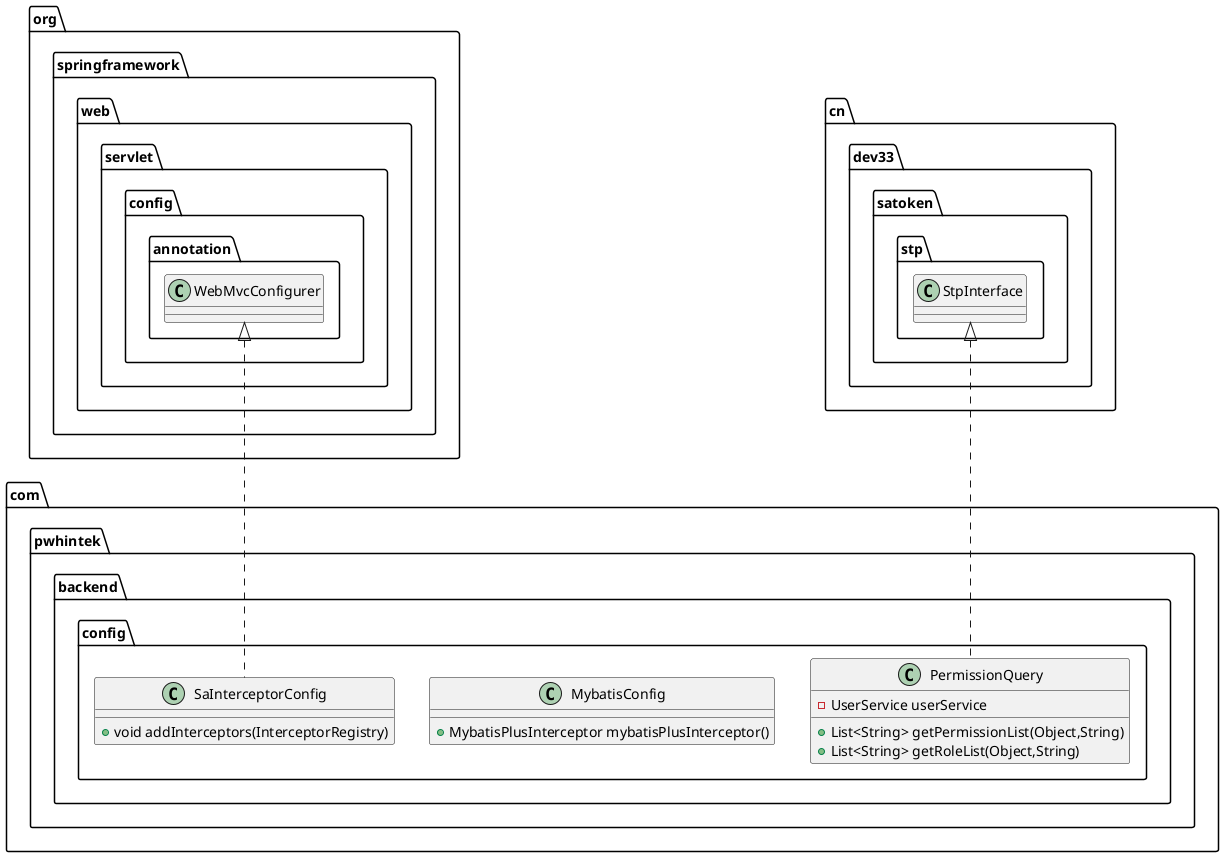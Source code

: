 @startuml
class com.pwhintek.backend.config.SaInterceptorConfig {
+ void addInterceptors(InterceptorRegistry)
}
class com.pwhintek.backend.config.MybatisConfig {
+ MybatisPlusInterceptor mybatisPlusInterceptor()
}
class com.pwhintek.backend.config.PermissionQuery {
- UserService userService
+ List<String> getPermissionList(Object,String)
+ List<String> getRoleList(Object,String)
}


org.springframework.web.servlet.config.annotation.WebMvcConfigurer <|.. com.pwhintek.backend.config.SaInterceptorConfig
cn.dev33.satoken.stp.StpInterface <|.. com.pwhintek.backend.config.PermissionQuery
@enduml